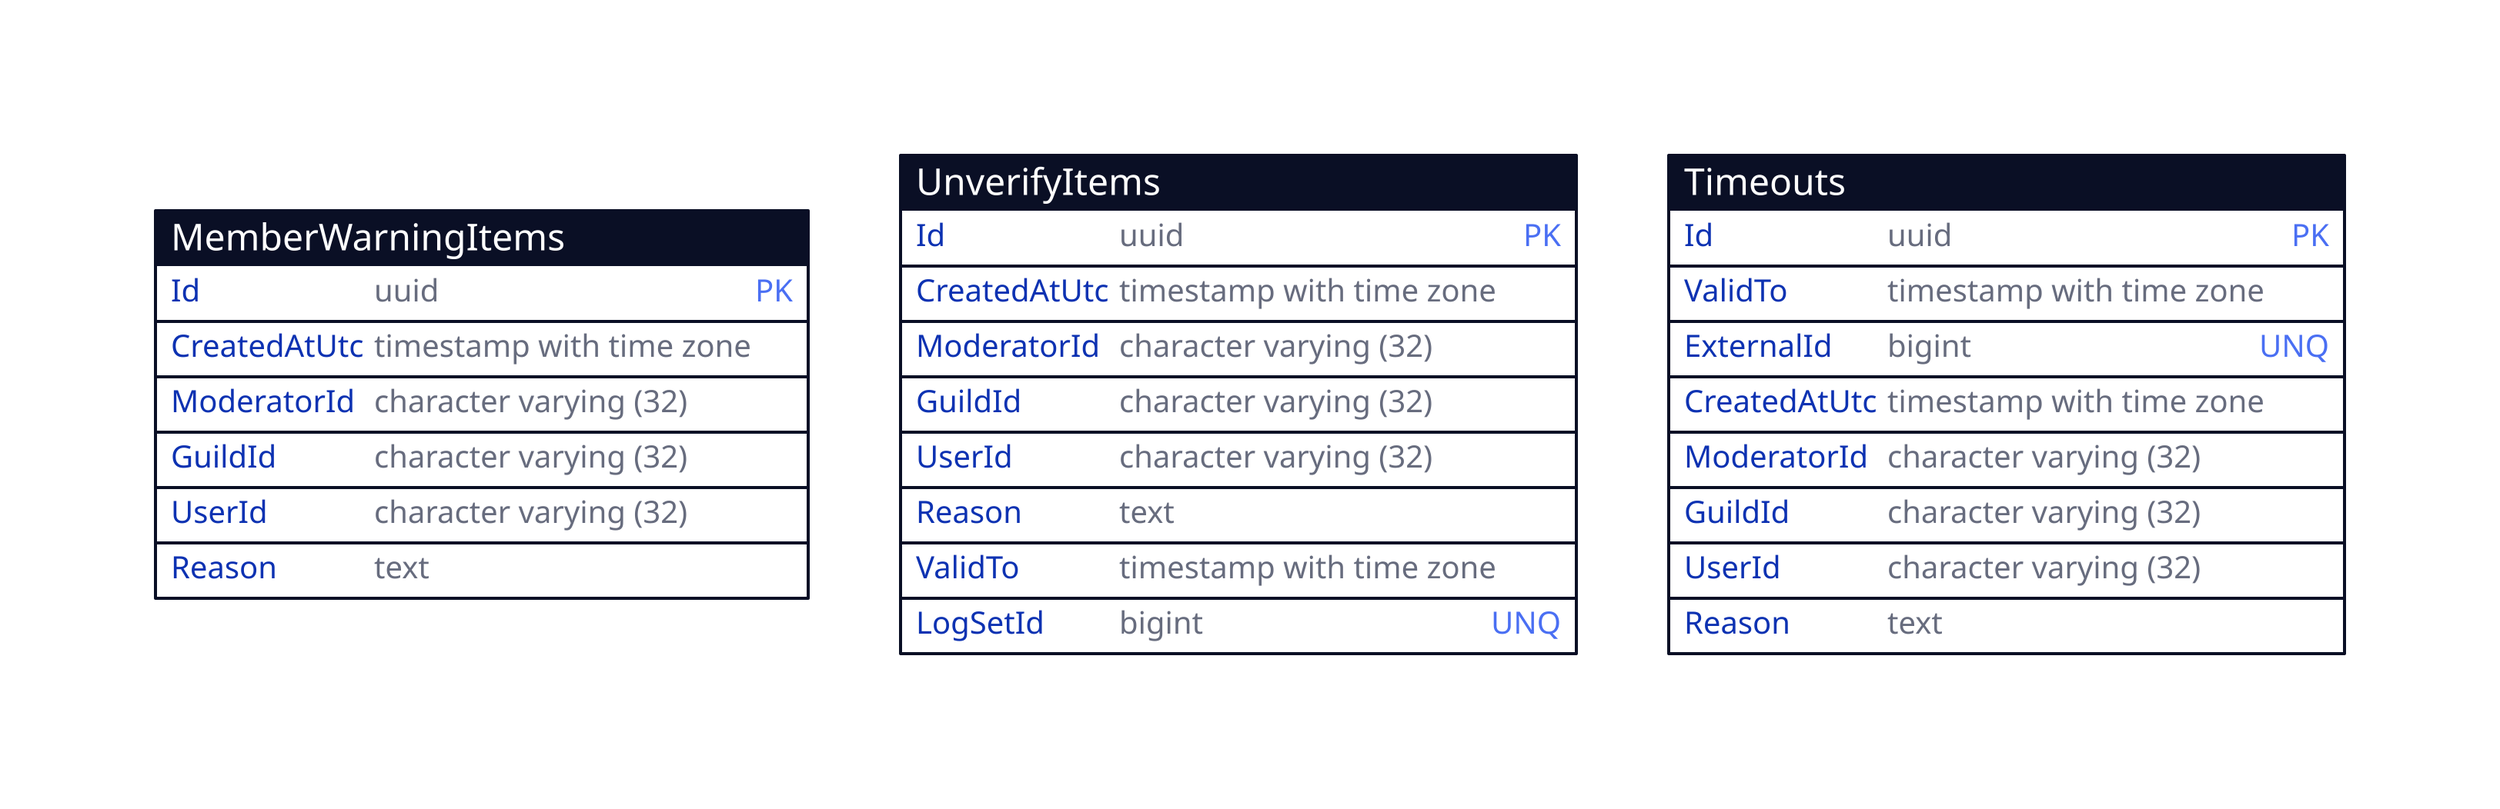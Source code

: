 MemberWarningItems: {
  shape: sql_table

  Id: uuid {constraint: primary_key}
  CreatedAtUtc: timestamp with time zone
  ModeratorId: character varying (32)
  GuildId: character varying (32)
  UserId: character varying (32)
  Reason: text
}

UnverifyItems: {
  shape: sql_table

  Id: uuid {constraint: primary_key}
  CreatedAtUtc: timestamp with time zone
  ModeratorId: character varying (32)
  GuildId: character varying (32)
  UserId: character varying (32)
  Reason: text
  ValidTo: timestamp with time zone
  LogSetId: bigint {constraint: unique}
}

Timeouts: {
  shape: sql_table

  Id: uuid {constraint: primary_key}
  ValidTo: timestamp with time zone
  ExternalId: bigint {constraint: unique}
  CreatedAtUtc: timestamp with time zone
  ModeratorId: character varying (32)
  GuildId: character varying (32)
  UserId: character varying (32)
  Reason: text
}
